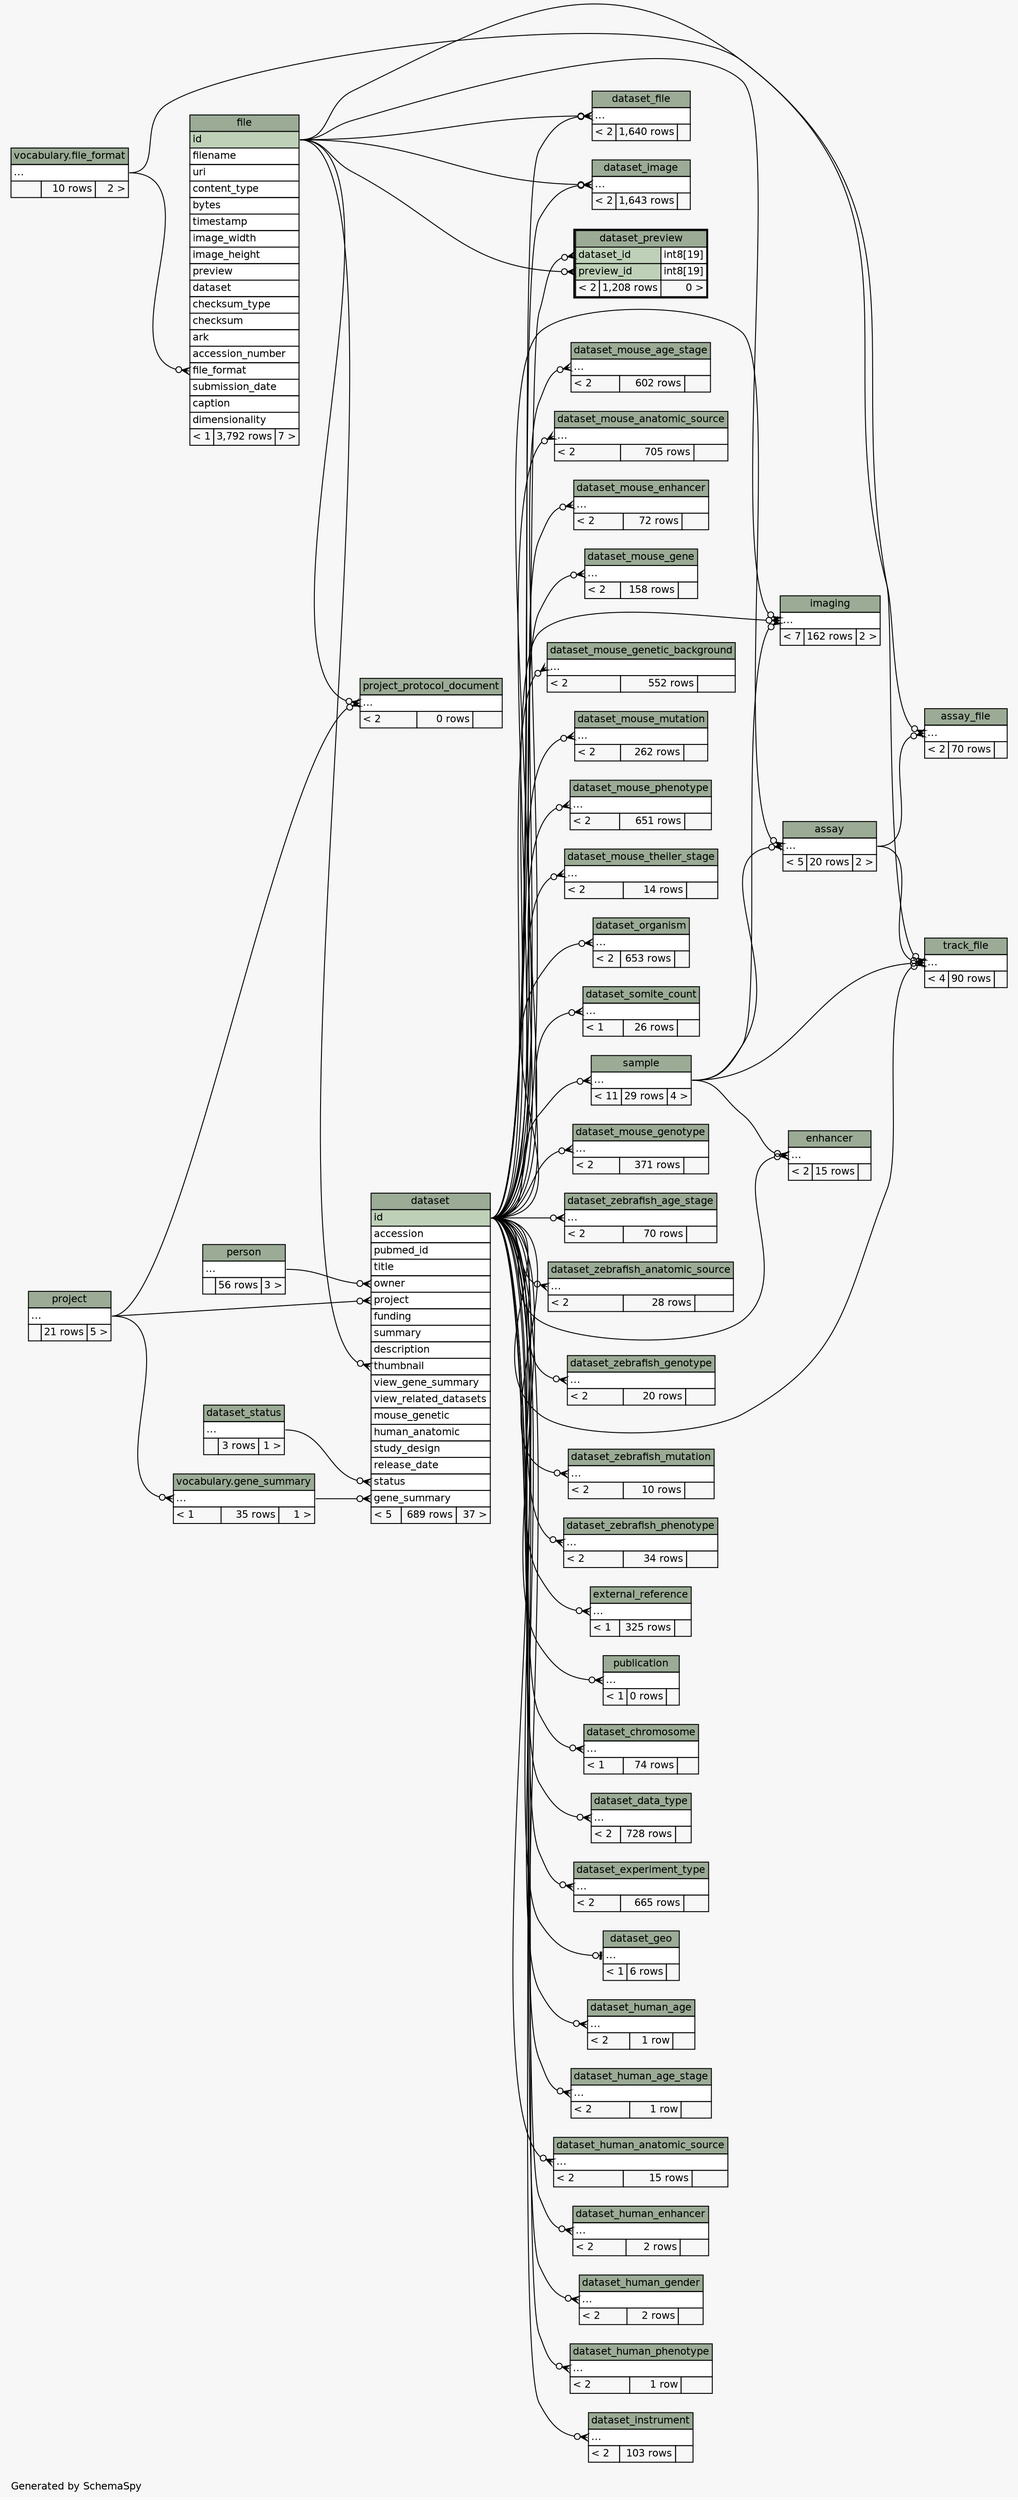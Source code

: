 // dot 2.38.0 on Linux 4.4.0-53-generic
// SchemaSpy rev 590
digraph "twoDegreesRelationshipsDiagram" {
  graph [
    rankdir="RL"
    bgcolor="#f7f7f7"
    label="\nGenerated by SchemaSpy"
    labeljust="l"
    nodesep="0.18"
    ranksep="0.46"
    fontname="Helvetica"
    fontsize="11"
  ];
  node [
    fontname="Helvetica"
    fontsize="11"
    shape="plaintext"
  ];
  edge [
    arrowsize="0.8"
  ];
  "assay":"elipses":w -> "dataset":"id":e [arrowhead=none dir=back arrowtail=crowodot];
  "assay":"elipses":w -> "sample":"elipses":e [arrowhead=none dir=back arrowtail=crowodot];
  "assay_file":"elipses":w -> "assay":"elipses":e [arrowhead=none dir=back arrowtail=crowodot];
  "assay_file":"elipses":w -> "file":"id":e [arrowhead=none dir=back arrowtail=crowodot];
  "dataset":"gene_summary":w -> "vocabulary.gene_summary":"elipses":e [arrowhead=none dir=back arrowtail=crowodot];
  "dataset":"owner":w -> "person":"elipses":e [arrowhead=none dir=back arrowtail=crowodot];
  "dataset":"project":w -> "project":"elipses":e [arrowhead=none dir=back arrowtail=crowodot];
  "dataset":"status":w -> "dataset_status":"elipses":e [arrowhead=none dir=back arrowtail=crowodot];
  "dataset":"thumbnail":w -> "file":"id":e [arrowhead=none dir=back arrowtail=crowodot];
  "dataset_chromosome":"elipses":w -> "dataset":"id":e [arrowhead=none dir=back arrowtail=crowodot];
  "dataset_data_type":"elipses":w -> "dataset":"id":e [arrowhead=none dir=back arrowtail=crowodot];
  "dataset_experiment_type":"elipses":w -> "dataset":"id":e [arrowhead=none dir=back arrowtail=crowodot];
  "dataset_file":"elipses":w -> "dataset":"id":e [arrowhead=none dir=back arrowtail=crowodot];
  "dataset_file":"elipses":w -> "file":"id":e [arrowhead=none dir=back arrowtail=crowodot];
  "dataset_geo":"elipses":w -> "dataset":"id":e [arrowhead=none dir=back arrowtail=teeodot];
  "dataset_human_age":"elipses":w -> "dataset":"id":e [arrowhead=none dir=back arrowtail=crowodot];
  "dataset_human_age_stage":"elipses":w -> "dataset":"id":e [arrowhead=none dir=back arrowtail=crowodot];
  "dataset_human_anatomic_source":"elipses":w -> "dataset":"id":e [arrowhead=none dir=back arrowtail=crowodot];
  "dataset_human_enhancer":"elipses":w -> "dataset":"id":e [arrowhead=none dir=back arrowtail=crowodot];
  "dataset_human_gender":"elipses":w -> "dataset":"id":e [arrowhead=none dir=back arrowtail=crowodot];
  "dataset_human_phenotype":"elipses":w -> "dataset":"id":e [arrowhead=none dir=back arrowtail=crowodot];
  "dataset_image":"elipses":w -> "dataset":"id":e [arrowhead=none dir=back arrowtail=crowodot];
  "dataset_image":"elipses":w -> "file":"id":e [arrowhead=none dir=back arrowtail=crowodot];
  "dataset_instrument":"elipses":w -> "dataset":"id":e [arrowhead=none dir=back arrowtail=crowodot];
  "dataset_mouse_age_stage":"elipses":w -> "dataset":"id":e [arrowhead=none dir=back arrowtail=crowodot];
  "dataset_mouse_anatomic_source":"elipses":w -> "dataset":"id":e [arrowhead=none dir=back arrowtail=crowodot];
  "dataset_mouse_enhancer":"elipses":w -> "dataset":"id":e [arrowhead=none dir=back arrowtail=crowodot];
  "dataset_mouse_gene":"elipses":w -> "dataset":"id":e [arrowhead=none dir=back arrowtail=crowodot];
  "dataset_mouse_genetic_background":"elipses":w -> "dataset":"id":e [arrowhead=none dir=back arrowtail=crowodot];
  "dataset_mouse_genotype":"elipses":w -> "dataset":"id":e [arrowhead=none dir=back arrowtail=crowodot];
  "dataset_mouse_mutation":"elipses":w -> "dataset":"id":e [arrowhead=none dir=back arrowtail=crowodot];
  "dataset_mouse_phenotype":"elipses":w -> "dataset":"id":e [arrowhead=none dir=back arrowtail=crowodot];
  "dataset_mouse_theiler_stage":"elipses":w -> "dataset":"id":e [arrowhead=none dir=back arrowtail=crowodot];
  "dataset_organism":"elipses":w -> "dataset":"id":e [arrowhead=none dir=back arrowtail=crowodot];
  "dataset_preview":"dataset_id":w -> "dataset":"id":e [arrowhead=none dir=back arrowtail=crowodot];
  "dataset_preview":"preview_id":w -> "file":"id":e [arrowhead=none dir=back arrowtail=crowodot];
  "dataset_somite_count":"elipses":w -> "dataset":"id":e [arrowhead=none dir=back arrowtail=crowodot];
  "dataset_zebrafish_age_stage":"elipses":w -> "dataset":"id":e [arrowhead=none dir=back arrowtail=crowodot];
  "dataset_zebrafish_anatomic_source":"elipses":w -> "dataset":"id":e [arrowhead=none dir=back arrowtail=crowodot];
  "dataset_zebrafish_genotype":"elipses":w -> "dataset":"id":e [arrowhead=none dir=back arrowtail=crowodot];
  "dataset_zebrafish_mutation":"elipses":w -> "dataset":"id":e [arrowhead=none dir=back arrowtail=crowodot];
  "dataset_zebrafish_phenotype":"elipses":w -> "dataset":"id":e [arrowhead=none dir=back arrowtail=crowodot];
  "enhancer":"elipses":w -> "dataset":"id":e [arrowhead=none dir=back arrowtail=crowodot];
  "enhancer":"elipses":w -> "sample":"elipses":e [arrowhead=none dir=back arrowtail=crowodot];
  "external_reference":"elipses":w -> "dataset":"id":e [arrowhead=none dir=back arrowtail=crowodot];
  "file":"file_format":w -> "vocabulary.file_format":"elipses":e [arrowhead=none dir=back arrowtail=crowodot];
  "vocabulary.gene_summary":"elipses":w -> "project":"elipses":e [arrowhead=none dir=back arrowtail=crowodot];
  "imaging":"elipses":w -> "dataset":"id":e [arrowhead=none dir=back arrowtail=crowodot];
  "imaging":"elipses":w -> "file":"id":e [arrowhead=none dir=back arrowtail=crowodot];
  "imaging":"elipses":w -> "sample":"elipses":e [arrowhead=none dir=back arrowtail=crowodot];
  "project_protocol_document":"elipses":w -> "file":"id":e [arrowhead=none dir=back arrowtail=crowodot];
  "project_protocol_document":"elipses":w -> "project":"elipses":e [arrowhead=none dir=back arrowtail=crowodot];
  "publication":"elipses":w -> "dataset":"id":e [arrowhead=none dir=back arrowtail=crowodot];
  "sample":"elipses":w -> "dataset":"id":e [arrowhead=none dir=back arrowtail=crowodot];
  "track_file":"elipses":w -> "assay":"elipses":e [arrowhead=none dir=back arrowtail=crowodot];
  "track_file":"elipses":w -> "dataset":"id":e [arrowhead=none dir=back arrowtail=crowodot];
  "track_file":"elipses":w -> "vocabulary.file_format":"elipses":e [arrowhead=none dir=back arrowtail=crowodot];
  "track_file":"elipses":w -> "sample":"elipses":e [arrowhead=none dir=back arrowtail=crowodot];
  "assay" [
    label=<
    <TABLE BORDER="0" CELLBORDER="1" CELLSPACING="0" BGCOLOR="#ffffff">
      <TR><TD COLSPAN="3" BGCOLOR="#9bab96" ALIGN="CENTER">assay</TD></TR>
      <TR><TD PORT="elipses" COLSPAN="3" ALIGN="LEFT">...</TD></TR>
      <TR><TD ALIGN="LEFT" BGCOLOR="#f7f7f7">&lt; 5</TD><TD ALIGN="RIGHT" BGCOLOR="#f7f7f7">20 rows</TD><TD ALIGN="RIGHT" BGCOLOR="#f7f7f7">2 &gt;</TD></TR>
    </TABLE>>
    URL="assay.html"
    tooltip="assay"
  ];
  "assay_file" [
    label=<
    <TABLE BORDER="0" CELLBORDER="1" CELLSPACING="0" BGCOLOR="#ffffff">
      <TR><TD COLSPAN="3" BGCOLOR="#9bab96" ALIGN="CENTER">assay_file</TD></TR>
      <TR><TD PORT="elipses" COLSPAN="3" ALIGN="LEFT">...</TD></TR>
      <TR><TD ALIGN="LEFT" BGCOLOR="#f7f7f7">&lt; 2</TD><TD ALIGN="RIGHT" BGCOLOR="#f7f7f7">70 rows</TD><TD ALIGN="RIGHT" BGCOLOR="#f7f7f7">  </TD></TR>
    </TABLE>>
    URL="assay_file.html"
    tooltip="assay_file"
  ];
  "dataset" [
    label=<
    <TABLE BORDER="0" CELLBORDER="1" CELLSPACING="0" BGCOLOR="#ffffff">
      <TR><TD COLSPAN="3" BGCOLOR="#9bab96" ALIGN="CENTER">dataset</TD></TR>
      <TR><TD PORT="id" COLSPAN="3" BGCOLOR="#bed1b8" ALIGN="LEFT">id</TD></TR>
      <TR><TD PORT="accession" COLSPAN="3" ALIGN="LEFT">accession</TD></TR>
      <TR><TD PORT="pubmed_id" COLSPAN="3" ALIGN="LEFT">pubmed_id</TD></TR>
      <TR><TD PORT="title" COLSPAN="3" ALIGN="LEFT">title</TD></TR>
      <TR><TD PORT="owner" COLSPAN="3" ALIGN="LEFT">owner</TD></TR>
      <TR><TD PORT="project" COLSPAN="3" ALIGN="LEFT">project</TD></TR>
      <TR><TD PORT="funding" COLSPAN="3" ALIGN="LEFT">funding</TD></TR>
      <TR><TD PORT="summary" COLSPAN="3" ALIGN="LEFT">summary</TD></TR>
      <TR><TD PORT="description" COLSPAN="3" ALIGN="LEFT">description</TD></TR>
      <TR><TD PORT="thumbnail" COLSPAN="3" ALIGN="LEFT">thumbnail</TD></TR>
      <TR><TD PORT="view_gene_summary" COLSPAN="3" ALIGN="LEFT">view_gene_summary</TD></TR>
      <TR><TD PORT="view_related_datasets" COLSPAN="3" ALIGN="LEFT">view_related_datasets</TD></TR>
      <TR><TD PORT="mouse_genetic" COLSPAN="3" ALIGN="LEFT">mouse_genetic</TD></TR>
      <TR><TD PORT="human_anatomic" COLSPAN="3" ALIGN="LEFT">human_anatomic</TD></TR>
      <TR><TD PORT="study_design" COLSPAN="3" ALIGN="LEFT">study_design</TD></TR>
      <TR><TD PORT="release_date" COLSPAN="3" ALIGN="LEFT">release_date</TD></TR>
      <TR><TD PORT="status" COLSPAN="3" ALIGN="LEFT">status</TD></TR>
      <TR><TD PORT="gene_summary" COLSPAN="3" ALIGN="LEFT">gene_summary</TD></TR>
      <TR><TD ALIGN="LEFT" BGCOLOR="#f7f7f7">&lt; 5</TD><TD ALIGN="RIGHT" BGCOLOR="#f7f7f7">689 rows</TD><TD ALIGN="RIGHT" BGCOLOR="#f7f7f7">37 &gt;</TD></TR>
    </TABLE>>
    URL="dataset.html"
    tooltip="dataset"
  ];
  "dataset_chromosome" [
    label=<
    <TABLE BORDER="0" CELLBORDER="1" CELLSPACING="0" BGCOLOR="#ffffff">
      <TR><TD COLSPAN="3" BGCOLOR="#9bab96" ALIGN="CENTER">dataset_chromosome</TD></TR>
      <TR><TD PORT="elipses" COLSPAN="3" ALIGN="LEFT">...</TD></TR>
      <TR><TD ALIGN="LEFT" BGCOLOR="#f7f7f7">&lt; 1</TD><TD ALIGN="RIGHT" BGCOLOR="#f7f7f7">74 rows</TD><TD ALIGN="RIGHT" BGCOLOR="#f7f7f7">  </TD></TR>
    </TABLE>>
    URL="dataset_chromosome.html"
    tooltip="dataset_chromosome"
  ];
  "dataset_data_type" [
    label=<
    <TABLE BORDER="0" CELLBORDER="1" CELLSPACING="0" BGCOLOR="#ffffff">
      <TR><TD COLSPAN="3" BGCOLOR="#9bab96" ALIGN="CENTER">dataset_data_type</TD></TR>
      <TR><TD PORT="elipses" COLSPAN="3" ALIGN="LEFT">...</TD></TR>
      <TR><TD ALIGN="LEFT" BGCOLOR="#f7f7f7">&lt; 2</TD><TD ALIGN="RIGHT" BGCOLOR="#f7f7f7">728 rows</TD><TD ALIGN="RIGHT" BGCOLOR="#f7f7f7">  </TD></TR>
    </TABLE>>
    URL="dataset_data_type.html"
    tooltip="dataset_data_type"
  ];
  "dataset_experiment_type" [
    label=<
    <TABLE BORDER="0" CELLBORDER="1" CELLSPACING="0" BGCOLOR="#ffffff">
      <TR><TD COLSPAN="3" BGCOLOR="#9bab96" ALIGN="CENTER">dataset_experiment_type</TD></TR>
      <TR><TD PORT="elipses" COLSPAN="3" ALIGN="LEFT">...</TD></TR>
      <TR><TD ALIGN="LEFT" BGCOLOR="#f7f7f7">&lt; 2</TD><TD ALIGN="RIGHT" BGCOLOR="#f7f7f7">665 rows</TD><TD ALIGN="RIGHT" BGCOLOR="#f7f7f7">  </TD></TR>
    </TABLE>>
    URL="dataset_experiment_type.html"
    tooltip="dataset_experiment_type"
  ];
  "dataset_file" [
    label=<
    <TABLE BORDER="0" CELLBORDER="1" CELLSPACING="0" BGCOLOR="#ffffff">
      <TR><TD COLSPAN="3" BGCOLOR="#9bab96" ALIGN="CENTER">dataset_file</TD></TR>
      <TR><TD PORT="elipses" COLSPAN="3" ALIGN="LEFT">...</TD></TR>
      <TR><TD ALIGN="LEFT" BGCOLOR="#f7f7f7">&lt; 2</TD><TD ALIGN="RIGHT" BGCOLOR="#f7f7f7">1,640 rows</TD><TD ALIGN="RIGHT" BGCOLOR="#f7f7f7">  </TD></TR>
    </TABLE>>
    URL="dataset_file.html"
    tooltip="dataset_file"
  ];
  "dataset_geo" [
    label=<
    <TABLE BORDER="0" CELLBORDER="1" CELLSPACING="0" BGCOLOR="#ffffff">
      <TR><TD COLSPAN="3" BGCOLOR="#9bab96" ALIGN="CENTER">dataset_geo</TD></TR>
      <TR><TD PORT="elipses" COLSPAN="3" ALIGN="LEFT">...</TD></TR>
      <TR><TD ALIGN="LEFT" BGCOLOR="#f7f7f7">&lt; 1</TD><TD ALIGN="RIGHT" BGCOLOR="#f7f7f7">6 rows</TD><TD ALIGN="RIGHT" BGCOLOR="#f7f7f7">  </TD></TR>
    </TABLE>>
    URL="dataset_geo.html"
    tooltip="dataset_geo"
  ];
  "dataset_human_age" [
    label=<
    <TABLE BORDER="0" CELLBORDER="1" CELLSPACING="0" BGCOLOR="#ffffff">
      <TR><TD COLSPAN="3" BGCOLOR="#9bab96" ALIGN="CENTER">dataset_human_age</TD></TR>
      <TR><TD PORT="elipses" COLSPAN="3" ALIGN="LEFT">...</TD></TR>
      <TR><TD ALIGN="LEFT" BGCOLOR="#f7f7f7">&lt; 2</TD><TD ALIGN="RIGHT" BGCOLOR="#f7f7f7">1 row</TD><TD ALIGN="RIGHT" BGCOLOR="#f7f7f7">  </TD></TR>
    </TABLE>>
    URL="dataset_human_age.html"
    tooltip="dataset_human_age"
  ];
  "dataset_human_age_stage" [
    label=<
    <TABLE BORDER="0" CELLBORDER="1" CELLSPACING="0" BGCOLOR="#ffffff">
      <TR><TD COLSPAN="3" BGCOLOR="#9bab96" ALIGN="CENTER">dataset_human_age_stage</TD></TR>
      <TR><TD PORT="elipses" COLSPAN="3" ALIGN="LEFT">...</TD></TR>
      <TR><TD ALIGN="LEFT" BGCOLOR="#f7f7f7">&lt; 2</TD><TD ALIGN="RIGHT" BGCOLOR="#f7f7f7">1 row</TD><TD ALIGN="RIGHT" BGCOLOR="#f7f7f7">  </TD></TR>
    </TABLE>>
    URL="dataset_human_age_stage.html"
    tooltip="dataset_human_age_stage"
  ];
  "dataset_human_anatomic_source" [
    label=<
    <TABLE BORDER="0" CELLBORDER="1" CELLSPACING="0" BGCOLOR="#ffffff">
      <TR><TD COLSPAN="3" BGCOLOR="#9bab96" ALIGN="CENTER">dataset_human_anatomic_source</TD></TR>
      <TR><TD PORT="elipses" COLSPAN="3" ALIGN="LEFT">...</TD></TR>
      <TR><TD ALIGN="LEFT" BGCOLOR="#f7f7f7">&lt; 2</TD><TD ALIGN="RIGHT" BGCOLOR="#f7f7f7">15 rows</TD><TD ALIGN="RIGHT" BGCOLOR="#f7f7f7">  </TD></TR>
    </TABLE>>
    URL="dataset_human_anatomic_source.html"
    tooltip="dataset_human_anatomic_source"
  ];
  "dataset_human_enhancer" [
    label=<
    <TABLE BORDER="0" CELLBORDER="1" CELLSPACING="0" BGCOLOR="#ffffff">
      <TR><TD COLSPAN="3" BGCOLOR="#9bab96" ALIGN="CENTER">dataset_human_enhancer</TD></TR>
      <TR><TD PORT="elipses" COLSPAN="3" ALIGN="LEFT">...</TD></TR>
      <TR><TD ALIGN="LEFT" BGCOLOR="#f7f7f7">&lt; 2</TD><TD ALIGN="RIGHT" BGCOLOR="#f7f7f7">2 rows</TD><TD ALIGN="RIGHT" BGCOLOR="#f7f7f7">  </TD></TR>
    </TABLE>>
    URL="dataset_human_enhancer.html"
    tooltip="dataset_human_enhancer"
  ];
  "dataset_human_gender" [
    label=<
    <TABLE BORDER="0" CELLBORDER="1" CELLSPACING="0" BGCOLOR="#ffffff">
      <TR><TD COLSPAN="3" BGCOLOR="#9bab96" ALIGN="CENTER">dataset_human_gender</TD></TR>
      <TR><TD PORT="elipses" COLSPAN="3" ALIGN="LEFT">...</TD></TR>
      <TR><TD ALIGN="LEFT" BGCOLOR="#f7f7f7">&lt; 2</TD><TD ALIGN="RIGHT" BGCOLOR="#f7f7f7">2 rows</TD><TD ALIGN="RIGHT" BGCOLOR="#f7f7f7">  </TD></TR>
    </TABLE>>
    URL="dataset_human_gender.html"
    tooltip="dataset_human_gender"
  ];
  "dataset_human_phenotype" [
    label=<
    <TABLE BORDER="0" CELLBORDER="1" CELLSPACING="0" BGCOLOR="#ffffff">
      <TR><TD COLSPAN="3" BGCOLOR="#9bab96" ALIGN="CENTER">dataset_human_phenotype</TD></TR>
      <TR><TD PORT="elipses" COLSPAN="3" ALIGN="LEFT">...</TD></TR>
      <TR><TD ALIGN="LEFT" BGCOLOR="#f7f7f7">&lt; 2</TD><TD ALIGN="RIGHT" BGCOLOR="#f7f7f7">1 row</TD><TD ALIGN="RIGHT" BGCOLOR="#f7f7f7">  </TD></TR>
    </TABLE>>
    URL="dataset_human_phenotype.html"
    tooltip="dataset_human_phenotype"
  ];
  "dataset_image" [
    label=<
    <TABLE BORDER="0" CELLBORDER="1" CELLSPACING="0" BGCOLOR="#ffffff">
      <TR><TD COLSPAN="3" BGCOLOR="#9bab96" ALIGN="CENTER">dataset_image</TD></TR>
      <TR><TD PORT="elipses" COLSPAN="3" ALIGN="LEFT">...</TD></TR>
      <TR><TD ALIGN="LEFT" BGCOLOR="#f7f7f7">&lt; 2</TD><TD ALIGN="RIGHT" BGCOLOR="#f7f7f7">1,643 rows</TD><TD ALIGN="RIGHT" BGCOLOR="#f7f7f7">  </TD></TR>
    </TABLE>>
    URL="dataset_image.html"
    tooltip="dataset_image"
  ];
  "dataset_instrument" [
    label=<
    <TABLE BORDER="0" CELLBORDER="1" CELLSPACING="0" BGCOLOR="#ffffff">
      <TR><TD COLSPAN="3" BGCOLOR="#9bab96" ALIGN="CENTER">dataset_instrument</TD></TR>
      <TR><TD PORT="elipses" COLSPAN="3" ALIGN="LEFT">...</TD></TR>
      <TR><TD ALIGN="LEFT" BGCOLOR="#f7f7f7">&lt; 2</TD><TD ALIGN="RIGHT" BGCOLOR="#f7f7f7">103 rows</TD><TD ALIGN="RIGHT" BGCOLOR="#f7f7f7">  </TD></TR>
    </TABLE>>
    URL="dataset_instrument.html"
    tooltip="dataset_instrument"
  ];
  "dataset_mouse_age_stage" [
    label=<
    <TABLE BORDER="0" CELLBORDER="1" CELLSPACING="0" BGCOLOR="#ffffff">
      <TR><TD COLSPAN="3" BGCOLOR="#9bab96" ALIGN="CENTER">dataset_mouse_age_stage</TD></TR>
      <TR><TD PORT="elipses" COLSPAN="3" ALIGN="LEFT">...</TD></TR>
      <TR><TD ALIGN="LEFT" BGCOLOR="#f7f7f7">&lt; 2</TD><TD ALIGN="RIGHT" BGCOLOR="#f7f7f7">602 rows</TD><TD ALIGN="RIGHT" BGCOLOR="#f7f7f7">  </TD></TR>
    </TABLE>>
    URL="dataset_mouse_age_stage.html"
    tooltip="dataset_mouse_age_stage"
  ];
  "dataset_mouse_anatomic_source" [
    label=<
    <TABLE BORDER="0" CELLBORDER="1" CELLSPACING="0" BGCOLOR="#ffffff">
      <TR><TD COLSPAN="3" BGCOLOR="#9bab96" ALIGN="CENTER">dataset_mouse_anatomic_source</TD></TR>
      <TR><TD PORT="elipses" COLSPAN="3" ALIGN="LEFT">...</TD></TR>
      <TR><TD ALIGN="LEFT" BGCOLOR="#f7f7f7">&lt; 2</TD><TD ALIGN="RIGHT" BGCOLOR="#f7f7f7">705 rows</TD><TD ALIGN="RIGHT" BGCOLOR="#f7f7f7">  </TD></TR>
    </TABLE>>
    URL="dataset_mouse_anatomic_source.html"
    tooltip="dataset_mouse_anatomic_source"
  ];
  "dataset_mouse_enhancer" [
    label=<
    <TABLE BORDER="0" CELLBORDER="1" CELLSPACING="0" BGCOLOR="#ffffff">
      <TR><TD COLSPAN="3" BGCOLOR="#9bab96" ALIGN="CENTER">dataset_mouse_enhancer</TD></TR>
      <TR><TD PORT="elipses" COLSPAN="3" ALIGN="LEFT">...</TD></TR>
      <TR><TD ALIGN="LEFT" BGCOLOR="#f7f7f7">&lt; 2</TD><TD ALIGN="RIGHT" BGCOLOR="#f7f7f7">72 rows</TD><TD ALIGN="RIGHT" BGCOLOR="#f7f7f7">  </TD></TR>
    </TABLE>>
    URL="dataset_mouse_enhancer.html"
    tooltip="dataset_mouse_enhancer"
  ];
  "dataset_mouse_gene" [
    label=<
    <TABLE BORDER="0" CELLBORDER="1" CELLSPACING="0" BGCOLOR="#ffffff">
      <TR><TD COLSPAN="3" BGCOLOR="#9bab96" ALIGN="CENTER">dataset_mouse_gene</TD></TR>
      <TR><TD PORT="elipses" COLSPAN="3" ALIGN="LEFT">...</TD></TR>
      <TR><TD ALIGN="LEFT" BGCOLOR="#f7f7f7">&lt; 2</TD><TD ALIGN="RIGHT" BGCOLOR="#f7f7f7">158 rows</TD><TD ALIGN="RIGHT" BGCOLOR="#f7f7f7">  </TD></TR>
    </TABLE>>
    URL="dataset_mouse_gene.html"
    tooltip="dataset_mouse_gene"
  ];
  "dataset_mouse_genetic_background" [
    label=<
    <TABLE BORDER="0" CELLBORDER="1" CELLSPACING="0" BGCOLOR="#ffffff">
      <TR><TD COLSPAN="3" BGCOLOR="#9bab96" ALIGN="CENTER">dataset_mouse_genetic_background</TD></TR>
      <TR><TD PORT="elipses" COLSPAN="3" ALIGN="LEFT">...</TD></TR>
      <TR><TD ALIGN="LEFT" BGCOLOR="#f7f7f7">&lt; 2</TD><TD ALIGN="RIGHT" BGCOLOR="#f7f7f7">552 rows</TD><TD ALIGN="RIGHT" BGCOLOR="#f7f7f7">  </TD></TR>
    </TABLE>>
    URL="dataset_mouse_genetic_background.html"
    tooltip="dataset_mouse_genetic_background"
  ];
  "dataset_mouse_genotype" [
    label=<
    <TABLE BORDER="0" CELLBORDER="1" CELLSPACING="0" BGCOLOR="#ffffff">
      <TR><TD COLSPAN="3" BGCOLOR="#9bab96" ALIGN="CENTER">dataset_mouse_genotype</TD></TR>
      <TR><TD PORT="elipses" COLSPAN="3" ALIGN="LEFT">...</TD></TR>
      <TR><TD ALIGN="LEFT" BGCOLOR="#f7f7f7">&lt; 2</TD><TD ALIGN="RIGHT" BGCOLOR="#f7f7f7">371 rows</TD><TD ALIGN="RIGHT" BGCOLOR="#f7f7f7">  </TD></TR>
    </TABLE>>
    URL="dataset_mouse_genotype.html"
    tooltip="dataset_mouse_genotype"
  ];
  "dataset_mouse_mutation" [
    label=<
    <TABLE BORDER="0" CELLBORDER="1" CELLSPACING="0" BGCOLOR="#ffffff">
      <TR><TD COLSPAN="3" BGCOLOR="#9bab96" ALIGN="CENTER">dataset_mouse_mutation</TD></TR>
      <TR><TD PORT="elipses" COLSPAN="3" ALIGN="LEFT">...</TD></TR>
      <TR><TD ALIGN="LEFT" BGCOLOR="#f7f7f7">&lt; 2</TD><TD ALIGN="RIGHT" BGCOLOR="#f7f7f7">262 rows</TD><TD ALIGN="RIGHT" BGCOLOR="#f7f7f7">  </TD></TR>
    </TABLE>>
    URL="dataset_mouse_mutation.html"
    tooltip="dataset_mouse_mutation"
  ];
  "dataset_mouse_phenotype" [
    label=<
    <TABLE BORDER="0" CELLBORDER="1" CELLSPACING="0" BGCOLOR="#ffffff">
      <TR><TD COLSPAN="3" BGCOLOR="#9bab96" ALIGN="CENTER">dataset_mouse_phenotype</TD></TR>
      <TR><TD PORT="elipses" COLSPAN="3" ALIGN="LEFT">...</TD></TR>
      <TR><TD ALIGN="LEFT" BGCOLOR="#f7f7f7">&lt; 2</TD><TD ALIGN="RIGHT" BGCOLOR="#f7f7f7">651 rows</TD><TD ALIGN="RIGHT" BGCOLOR="#f7f7f7">  </TD></TR>
    </TABLE>>
    URL="dataset_mouse_phenotype.html"
    tooltip="dataset_mouse_phenotype"
  ];
  "dataset_mouse_theiler_stage" [
    label=<
    <TABLE BORDER="0" CELLBORDER="1" CELLSPACING="0" BGCOLOR="#ffffff">
      <TR><TD COLSPAN="3" BGCOLOR="#9bab96" ALIGN="CENTER">dataset_mouse_theiler_stage</TD></TR>
      <TR><TD PORT="elipses" COLSPAN="3" ALIGN="LEFT">...</TD></TR>
      <TR><TD ALIGN="LEFT" BGCOLOR="#f7f7f7">&lt; 2</TD><TD ALIGN="RIGHT" BGCOLOR="#f7f7f7">14 rows</TD><TD ALIGN="RIGHT" BGCOLOR="#f7f7f7">  </TD></TR>
    </TABLE>>
    URL="dataset_mouse_theiler_stage.html"
    tooltip="dataset_mouse_theiler_stage"
  ];
  "dataset_organism" [
    label=<
    <TABLE BORDER="0" CELLBORDER="1" CELLSPACING="0" BGCOLOR="#ffffff">
      <TR><TD COLSPAN="3" BGCOLOR="#9bab96" ALIGN="CENTER">dataset_organism</TD></TR>
      <TR><TD PORT="elipses" COLSPAN="3" ALIGN="LEFT">...</TD></TR>
      <TR><TD ALIGN="LEFT" BGCOLOR="#f7f7f7">&lt; 2</TD><TD ALIGN="RIGHT" BGCOLOR="#f7f7f7">653 rows</TD><TD ALIGN="RIGHT" BGCOLOR="#f7f7f7">  </TD></TR>
    </TABLE>>
    URL="dataset_organism.html"
    tooltip="dataset_organism"
  ];
  "dataset_preview" [
    label=<
    <TABLE BORDER="2" CELLBORDER="1" CELLSPACING="0" BGCOLOR="#ffffff">
      <TR><TD COLSPAN="3" BGCOLOR="#9bab96" ALIGN="CENTER">dataset_preview</TD></TR>
      <TR><TD PORT="dataset_id" COLSPAN="2" BGCOLOR="#bed1b8" ALIGN="LEFT">dataset_id</TD><TD PORT="dataset_id.type" ALIGN="LEFT">int8[19]</TD></TR>
      <TR><TD PORT="preview_id" COLSPAN="2" BGCOLOR="#bed1b8" ALIGN="LEFT">preview_id</TD><TD PORT="preview_id.type" ALIGN="LEFT">int8[19]</TD></TR>
      <TR><TD ALIGN="LEFT" BGCOLOR="#f7f7f7">&lt; 2</TD><TD ALIGN="RIGHT" BGCOLOR="#f7f7f7">1,208 rows</TD><TD ALIGN="RIGHT" BGCOLOR="#f7f7f7">0 &gt;</TD></TR>
    </TABLE>>
    URL="dataset_preview.html"
    tooltip="dataset_preview"
  ];
  "dataset_somite_count" [
    label=<
    <TABLE BORDER="0" CELLBORDER="1" CELLSPACING="0" BGCOLOR="#ffffff">
      <TR><TD COLSPAN="3" BGCOLOR="#9bab96" ALIGN="CENTER">dataset_somite_count</TD></TR>
      <TR><TD PORT="elipses" COLSPAN="3" ALIGN="LEFT">...</TD></TR>
      <TR><TD ALIGN="LEFT" BGCOLOR="#f7f7f7">&lt; 1</TD><TD ALIGN="RIGHT" BGCOLOR="#f7f7f7">26 rows</TD><TD ALIGN="RIGHT" BGCOLOR="#f7f7f7">  </TD></TR>
    </TABLE>>
    URL="dataset_somite_count.html"
    tooltip="dataset_somite_count"
  ];
  "dataset_status" [
    label=<
    <TABLE BORDER="0" CELLBORDER="1" CELLSPACING="0" BGCOLOR="#ffffff">
      <TR><TD COLSPAN="3" BGCOLOR="#9bab96" ALIGN="CENTER">dataset_status</TD></TR>
      <TR><TD PORT="elipses" COLSPAN="3" ALIGN="LEFT">...</TD></TR>
      <TR><TD ALIGN="LEFT" BGCOLOR="#f7f7f7">  </TD><TD ALIGN="RIGHT" BGCOLOR="#f7f7f7">3 rows</TD><TD ALIGN="RIGHT" BGCOLOR="#f7f7f7">1 &gt;</TD></TR>
    </TABLE>>
    URL="dataset_status.html"
    tooltip="dataset_status"
  ];
  "dataset_zebrafish_age_stage" [
    label=<
    <TABLE BORDER="0" CELLBORDER="1" CELLSPACING="0" BGCOLOR="#ffffff">
      <TR><TD COLSPAN="3" BGCOLOR="#9bab96" ALIGN="CENTER">dataset_zebrafish_age_stage</TD></TR>
      <TR><TD PORT="elipses" COLSPAN="3" ALIGN="LEFT">...</TD></TR>
      <TR><TD ALIGN="LEFT" BGCOLOR="#f7f7f7">&lt; 2</TD><TD ALIGN="RIGHT" BGCOLOR="#f7f7f7">70 rows</TD><TD ALIGN="RIGHT" BGCOLOR="#f7f7f7">  </TD></TR>
    </TABLE>>
    URL="dataset_zebrafish_age_stage.html"
    tooltip="dataset_zebrafish_age_stage"
  ];
  "dataset_zebrafish_anatomic_source" [
    label=<
    <TABLE BORDER="0" CELLBORDER="1" CELLSPACING="0" BGCOLOR="#ffffff">
      <TR><TD COLSPAN="3" BGCOLOR="#9bab96" ALIGN="CENTER">dataset_zebrafish_anatomic_source</TD></TR>
      <TR><TD PORT="elipses" COLSPAN="3" ALIGN="LEFT">...</TD></TR>
      <TR><TD ALIGN="LEFT" BGCOLOR="#f7f7f7">&lt; 2</TD><TD ALIGN="RIGHT" BGCOLOR="#f7f7f7">28 rows</TD><TD ALIGN="RIGHT" BGCOLOR="#f7f7f7">  </TD></TR>
    </TABLE>>
    URL="dataset_zebrafish_anatomic_source.html"
    tooltip="dataset_zebrafish_anatomic_source"
  ];
  "dataset_zebrafish_genotype" [
    label=<
    <TABLE BORDER="0" CELLBORDER="1" CELLSPACING="0" BGCOLOR="#ffffff">
      <TR><TD COLSPAN="3" BGCOLOR="#9bab96" ALIGN="CENTER">dataset_zebrafish_genotype</TD></TR>
      <TR><TD PORT="elipses" COLSPAN="3" ALIGN="LEFT">...</TD></TR>
      <TR><TD ALIGN="LEFT" BGCOLOR="#f7f7f7">&lt; 2</TD><TD ALIGN="RIGHT" BGCOLOR="#f7f7f7">20 rows</TD><TD ALIGN="RIGHT" BGCOLOR="#f7f7f7">  </TD></TR>
    </TABLE>>
    URL="dataset_zebrafish_genotype.html"
    tooltip="dataset_zebrafish_genotype"
  ];
  "dataset_zebrafish_mutation" [
    label=<
    <TABLE BORDER="0" CELLBORDER="1" CELLSPACING="0" BGCOLOR="#ffffff">
      <TR><TD COLSPAN="3" BGCOLOR="#9bab96" ALIGN="CENTER">dataset_zebrafish_mutation</TD></TR>
      <TR><TD PORT="elipses" COLSPAN="3" ALIGN="LEFT">...</TD></TR>
      <TR><TD ALIGN="LEFT" BGCOLOR="#f7f7f7">&lt; 2</TD><TD ALIGN="RIGHT" BGCOLOR="#f7f7f7">10 rows</TD><TD ALIGN="RIGHT" BGCOLOR="#f7f7f7">  </TD></TR>
    </TABLE>>
    URL="dataset_zebrafish_mutation.html"
    tooltip="dataset_zebrafish_mutation"
  ];
  "dataset_zebrafish_phenotype" [
    label=<
    <TABLE BORDER="0" CELLBORDER="1" CELLSPACING="0" BGCOLOR="#ffffff">
      <TR><TD COLSPAN="3" BGCOLOR="#9bab96" ALIGN="CENTER">dataset_zebrafish_phenotype</TD></TR>
      <TR><TD PORT="elipses" COLSPAN="3" ALIGN="LEFT">...</TD></TR>
      <TR><TD ALIGN="LEFT" BGCOLOR="#f7f7f7">&lt; 2</TD><TD ALIGN="RIGHT" BGCOLOR="#f7f7f7">34 rows</TD><TD ALIGN="RIGHT" BGCOLOR="#f7f7f7">  </TD></TR>
    </TABLE>>
    URL="dataset_zebrafish_phenotype.html"
    tooltip="dataset_zebrafish_phenotype"
  ];
  "enhancer" [
    label=<
    <TABLE BORDER="0" CELLBORDER="1" CELLSPACING="0" BGCOLOR="#ffffff">
      <TR><TD COLSPAN="3" BGCOLOR="#9bab96" ALIGN="CENTER">enhancer</TD></TR>
      <TR><TD PORT="elipses" COLSPAN="3" ALIGN="LEFT">...</TD></TR>
      <TR><TD ALIGN="LEFT" BGCOLOR="#f7f7f7">&lt; 2</TD><TD ALIGN="RIGHT" BGCOLOR="#f7f7f7">15 rows</TD><TD ALIGN="RIGHT" BGCOLOR="#f7f7f7">  </TD></TR>
    </TABLE>>
    URL="enhancer.html"
    tooltip="enhancer"
  ];
  "external_reference" [
    label=<
    <TABLE BORDER="0" CELLBORDER="1" CELLSPACING="0" BGCOLOR="#ffffff">
      <TR><TD COLSPAN="3" BGCOLOR="#9bab96" ALIGN="CENTER">external_reference</TD></TR>
      <TR><TD PORT="elipses" COLSPAN="3" ALIGN="LEFT">...</TD></TR>
      <TR><TD ALIGN="LEFT" BGCOLOR="#f7f7f7">&lt; 1</TD><TD ALIGN="RIGHT" BGCOLOR="#f7f7f7">325 rows</TD><TD ALIGN="RIGHT" BGCOLOR="#f7f7f7">  </TD></TR>
    </TABLE>>
    URL="external_reference.html"
    tooltip="external_reference"
  ];
  "file" [
    label=<
    <TABLE BORDER="0" CELLBORDER="1" CELLSPACING="0" BGCOLOR="#ffffff">
      <TR><TD COLSPAN="3" BGCOLOR="#9bab96" ALIGN="CENTER">file</TD></TR>
      <TR><TD PORT="id" COLSPAN="3" BGCOLOR="#bed1b8" ALIGN="LEFT">id</TD></TR>
      <TR><TD PORT="filename" COLSPAN="3" ALIGN="LEFT">filename</TD></TR>
      <TR><TD PORT="uri" COLSPAN="3" ALIGN="LEFT">uri</TD></TR>
      <TR><TD PORT="content_type" COLSPAN="3" ALIGN="LEFT">content_type</TD></TR>
      <TR><TD PORT="bytes" COLSPAN="3" ALIGN="LEFT">bytes</TD></TR>
      <TR><TD PORT="timestamp" COLSPAN="3" ALIGN="LEFT">timestamp</TD></TR>
      <TR><TD PORT="image_width" COLSPAN="3" ALIGN="LEFT">image_width</TD></TR>
      <TR><TD PORT="image_height" COLSPAN="3" ALIGN="LEFT">image_height</TD></TR>
      <TR><TD PORT="preview" COLSPAN="3" ALIGN="LEFT">preview</TD></TR>
      <TR><TD PORT="dataset" COLSPAN="3" ALIGN="LEFT">dataset</TD></TR>
      <TR><TD PORT="checksum_type" COLSPAN="3" ALIGN="LEFT">checksum_type</TD></TR>
      <TR><TD PORT="checksum" COLSPAN="3" ALIGN="LEFT">checksum</TD></TR>
      <TR><TD PORT="ark" COLSPAN="3" ALIGN="LEFT">ark</TD></TR>
      <TR><TD PORT="accession_number" COLSPAN="3" ALIGN="LEFT">accession_number</TD></TR>
      <TR><TD PORT="file_format" COLSPAN="3" ALIGN="LEFT">file_format</TD></TR>
      <TR><TD PORT="submission_date" COLSPAN="3" ALIGN="LEFT">submission_date</TD></TR>
      <TR><TD PORT="caption" COLSPAN="3" ALIGN="LEFT">caption</TD></TR>
      <TR><TD PORT="dimensionality" COLSPAN="3" ALIGN="LEFT">dimensionality</TD></TR>
      <TR><TD ALIGN="LEFT" BGCOLOR="#f7f7f7">&lt; 1</TD><TD ALIGN="RIGHT" BGCOLOR="#f7f7f7">3,792 rows</TD><TD ALIGN="RIGHT" BGCOLOR="#f7f7f7">7 &gt;</TD></TR>
    </TABLE>>
    URL="file.html"
    tooltip="file"
  ];
  "vocabulary.file_format" [
    label=<
    <TABLE BORDER="0" CELLBORDER="1" CELLSPACING="0" BGCOLOR="#ffffff">
      <TR><TD COLSPAN="3" BGCOLOR="#9bab96" ALIGN="CENTER">vocabulary.file_format</TD></TR>
      <TR><TD PORT="elipses" COLSPAN="3" ALIGN="LEFT">...</TD></TR>
      <TR><TD ALIGN="LEFT" BGCOLOR="#f7f7f7">  </TD><TD ALIGN="RIGHT" BGCOLOR="#f7f7f7">10 rows</TD><TD ALIGN="RIGHT" BGCOLOR="#f7f7f7">2 &gt;</TD></TR>
    </TABLE>>
    tooltip="vocabulary.file_format"
  ];
  "vocabulary.gene_summary" [
    label=<
    <TABLE BORDER="0" CELLBORDER="1" CELLSPACING="0" BGCOLOR="#ffffff">
      <TR><TD COLSPAN="3" BGCOLOR="#9bab96" ALIGN="CENTER">vocabulary.gene_summary</TD></TR>
      <TR><TD PORT="elipses" COLSPAN="3" ALIGN="LEFT">...</TD></TR>
      <TR><TD ALIGN="LEFT" BGCOLOR="#f7f7f7">&lt; 1</TD><TD ALIGN="RIGHT" BGCOLOR="#f7f7f7">35 rows</TD><TD ALIGN="RIGHT" BGCOLOR="#f7f7f7">1 &gt;</TD></TR>
    </TABLE>>
    tooltip="vocabulary.gene_summary"
  ];
  "imaging" [
    label=<
    <TABLE BORDER="0" CELLBORDER="1" CELLSPACING="0" BGCOLOR="#ffffff">
      <TR><TD COLSPAN="3" BGCOLOR="#9bab96" ALIGN="CENTER">imaging</TD></TR>
      <TR><TD PORT="elipses" COLSPAN="3" ALIGN="LEFT">...</TD></TR>
      <TR><TD ALIGN="LEFT" BGCOLOR="#f7f7f7">&lt; 7</TD><TD ALIGN="RIGHT" BGCOLOR="#f7f7f7">162 rows</TD><TD ALIGN="RIGHT" BGCOLOR="#f7f7f7">2 &gt;</TD></TR>
    </TABLE>>
    URL="imaging.html"
    tooltip="imaging"
  ];
  "person" [
    label=<
    <TABLE BORDER="0" CELLBORDER="1" CELLSPACING="0" BGCOLOR="#ffffff">
      <TR><TD COLSPAN="3" BGCOLOR="#9bab96" ALIGN="CENTER">person</TD></TR>
      <TR><TD PORT="elipses" COLSPAN="3" ALIGN="LEFT">...</TD></TR>
      <TR><TD ALIGN="LEFT" BGCOLOR="#f7f7f7">  </TD><TD ALIGN="RIGHT" BGCOLOR="#f7f7f7">56 rows</TD><TD ALIGN="RIGHT" BGCOLOR="#f7f7f7">3 &gt;</TD></TR>
    </TABLE>>
    URL="person.html"
    tooltip="person"
  ];
  "project" [
    label=<
    <TABLE BORDER="0" CELLBORDER="1" CELLSPACING="0" BGCOLOR="#ffffff">
      <TR><TD COLSPAN="3" BGCOLOR="#9bab96" ALIGN="CENTER">project</TD></TR>
      <TR><TD PORT="elipses" COLSPAN="3" ALIGN="LEFT">...</TD></TR>
      <TR><TD ALIGN="LEFT" BGCOLOR="#f7f7f7">  </TD><TD ALIGN="RIGHT" BGCOLOR="#f7f7f7">21 rows</TD><TD ALIGN="RIGHT" BGCOLOR="#f7f7f7">5 &gt;</TD></TR>
    </TABLE>>
    URL="project.html"
    tooltip="project"
  ];
  "project_protocol_document" [
    label=<
    <TABLE BORDER="0" CELLBORDER="1" CELLSPACING="0" BGCOLOR="#ffffff">
      <TR><TD COLSPAN="3" BGCOLOR="#9bab96" ALIGN="CENTER">project_protocol_document</TD></TR>
      <TR><TD PORT="elipses" COLSPAN="3" ALIGN="LEFT">...</TD></TR>
      <TR><TD ALIGN="LEFT" BGCOLOR="#f7f7f7">&lt; 2</TD><TD ALIGN="RIGHT" BGCOLOR="#f7f7f7">0 rows</TD><TD ALIGN="RIGHT" BGCOLOR="#f7f7f7">  </TD></TR>
    </TABLE>>
    URL="project_protocol_document.html"
    tooltip="project_protocol_document"
  ];
  "publication" [
    label=<
    <TABLE BORDER="0" CELLBORDER="1" CELLSPACING="0" BGCOLOR="#ffffff">
      <TR><TD COLSPAN="3" BGCOLOR="#9bab96" ALIGN="CENTER">publication</TD></TR>
      <TR><TD PORT="elipses" COLSPAN="3" ALIGN="LEFT">...</TD></TR>
      <TR><TD ALIGN="LEFT" BGCOLOR="#f7f7f7">&lt; 1</TD><TD ALIGN="RIGHT" BGCOLOR="#f7f7f7">0 rows</TD><TD ALIGN="RIGHT" BGCOLOR="#f7f7f7">  </TD></TR>
    </TABLE>>
    URL="publication.html"
    tooltip="publication"
  ];
  "sample" [
    label=<
    <TABLE BORDER="0" CELLBORDER="1" CELLSPACING="0" BGCOLOR="#ffffff">
      <TR><TD COLSPAN="3" BGCOLOR="#9bab96" ALIGN="CENTER">sample</TD></TR>
      <TR><TD PORT="elipses" COLSPAN="3" ALIGN="LEFT">...</TD></TR>
      <TR><TD ALIGN="LEFT" BGCOLOR="#f7f7f7">&lt; 11</TD><TD ALIGN="RIGHT" BGCOLOR="#f7f7f7">29 rows</TD><TD ALIGN="RIGHT" BGCOLOR="#f7f7f7">4 &gt;</TD></TR>
    </TABLE>>
    URL="sample.html"
    tooltip="sample"
  ];
  "track_file" [
    label=<
    <TABLE BORDER="0" CELLBORDER="1" CELLSPACING="0" BGCOLOR="#ffffff">
      <TR><TD COLSPAN="3" BGCOLOR="#9bab96" ALIGN="CENTER">track_file</TD></TR>
      <TR><TD PORT="elipses" COLSPAN="3" ALIGN="LEFT">...</TD></TR>
      <TR><TD ALIGN="LEFT" BGCOLOR="#f7f7f7">&lt; 4</TD><TD ALIGN="RIGHT" BGCOLOR="#f7f7f7">90 rows</TD><TD ALIGN="RIGHT" BGCOLOR="#f7f7f7">  </TD></TR>
    </TABLE>>
    URL="track_file.html"
    tooltip="track_file"
  ];
}
